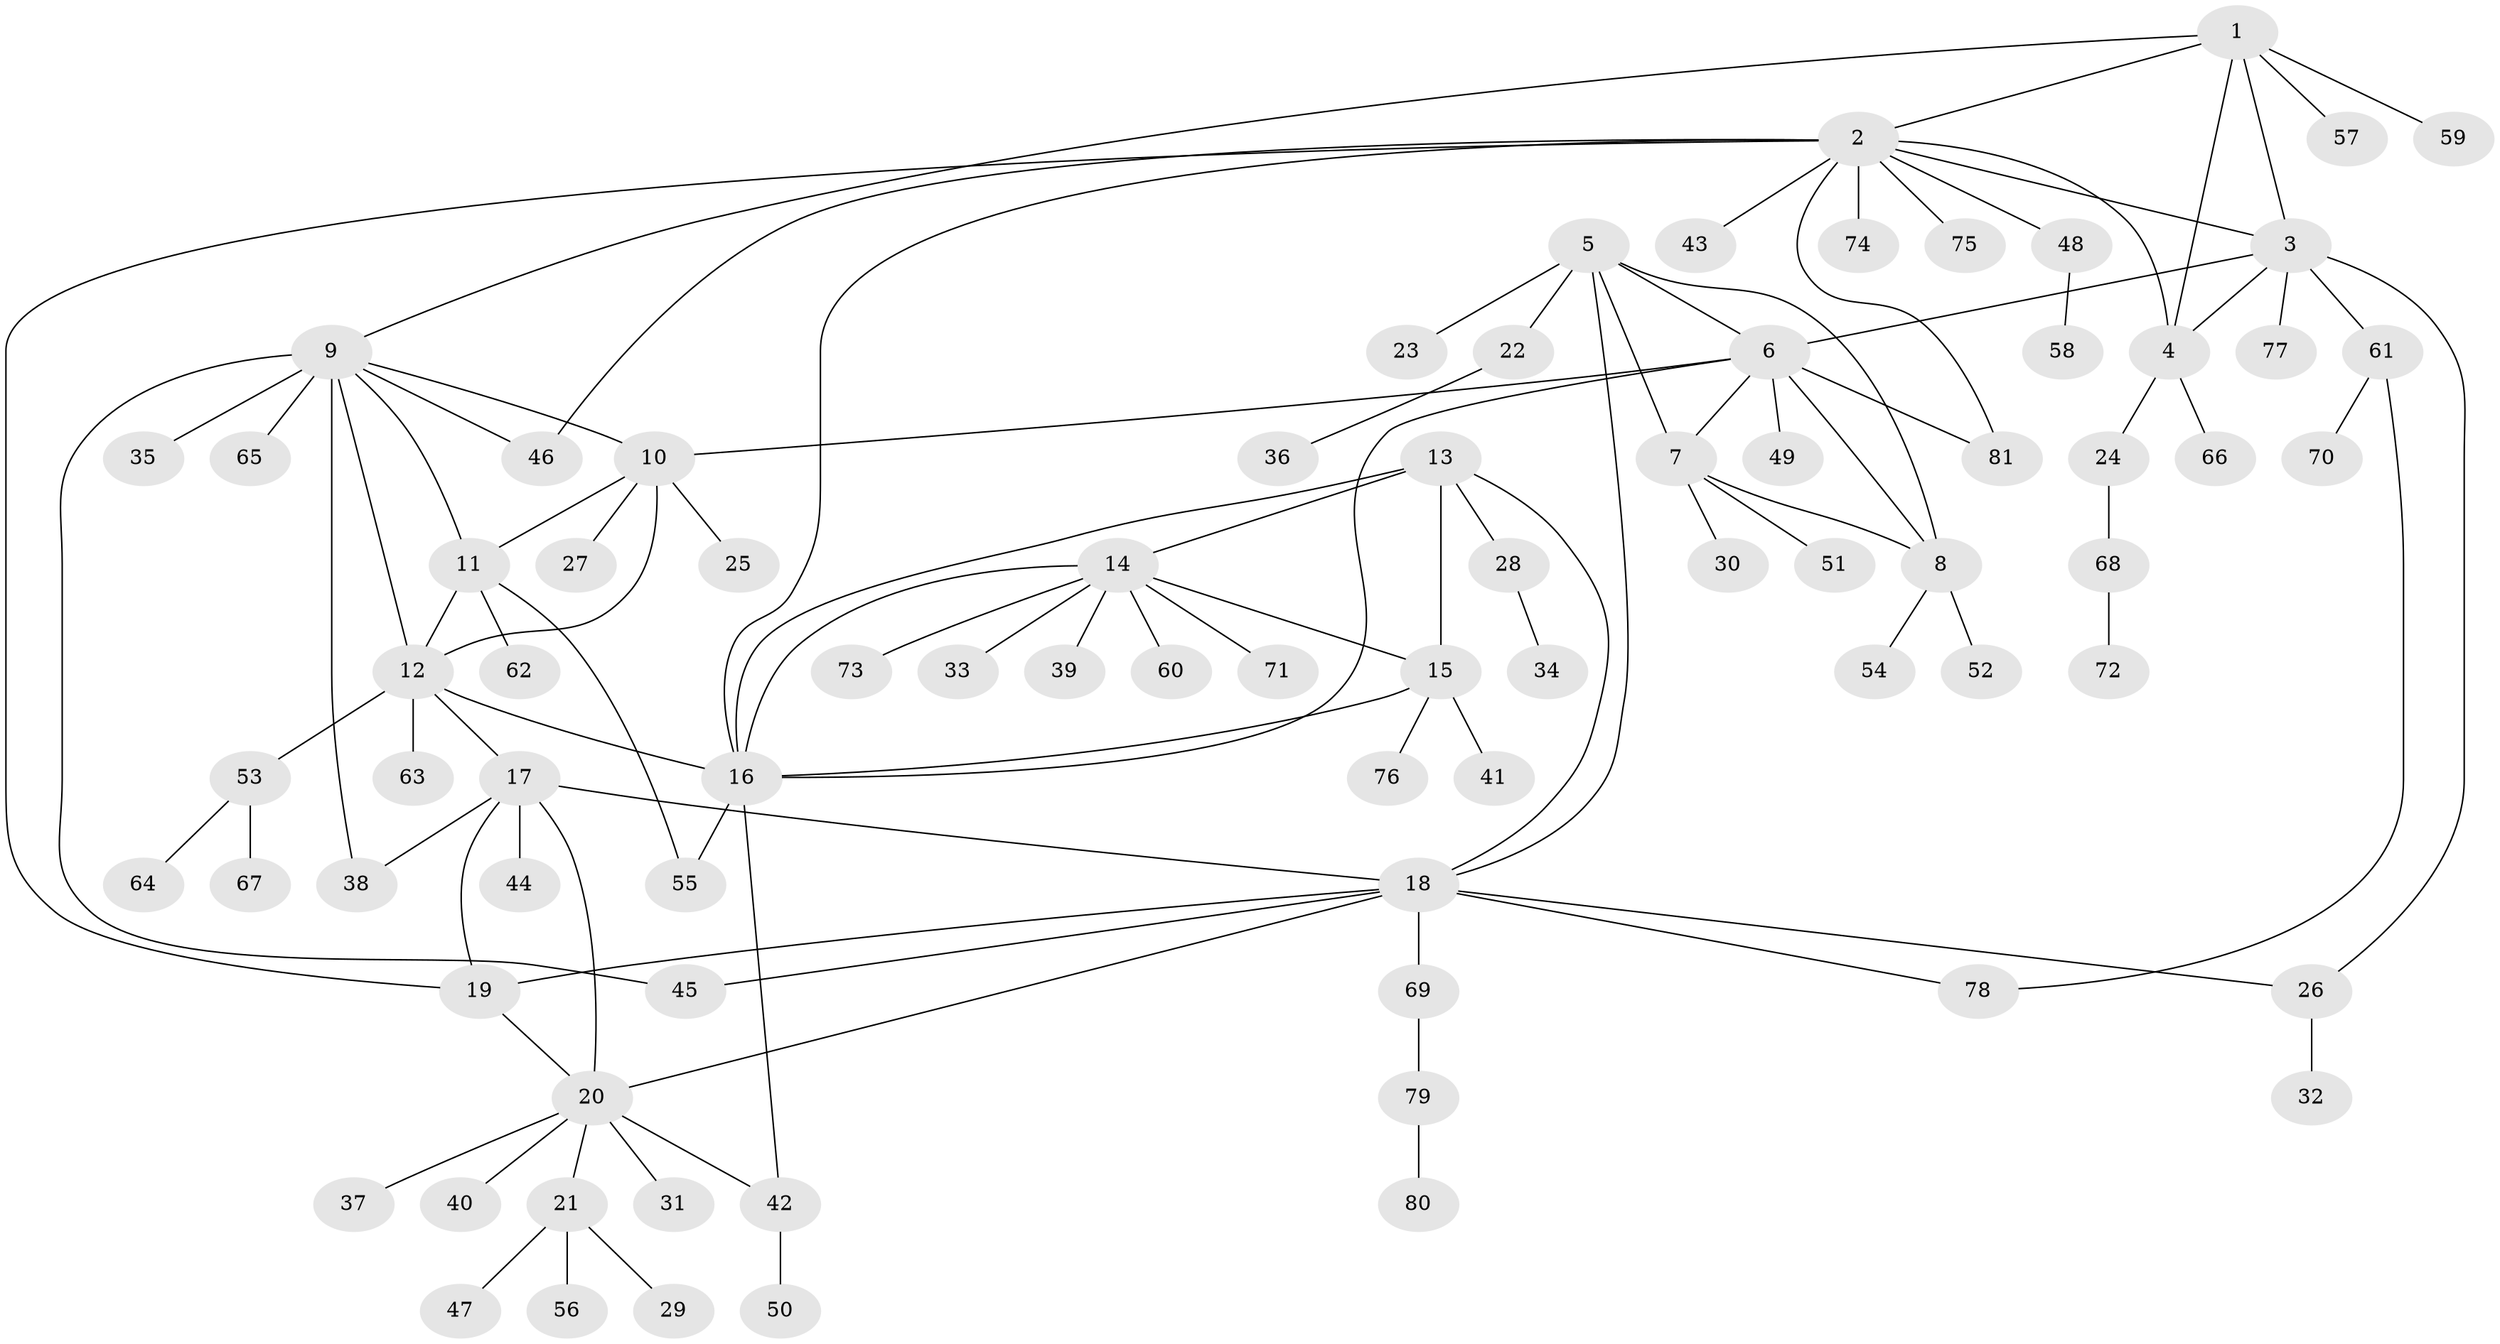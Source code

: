 // coarse degree distribution, {5: 0.05172413793103448, 10: 0.034482758620689655, 12: 0.034482758620689655, 4: 0.06896551724137931, 9: 0.034482758620689655, 6: 0.034482758620689655, 3: 0.05172413793103448, 1: 0.5517241379310345, 2: 0.13793103448275862}
// Generated by graph-tools (version 1.1) at 2025/42/03/06/25 10:42:10]
// undirected, 81 vertices, 109 edges
graph export_dot {
graph [start="1"]
  node [color=gray90,style=filled];
  1;
  2;
  3;
  4;
  5;
  6;
  7;
  8;
  9;
  10;
  11;
  12;
  13;
  14;
  15;
  16;
  17;
  18;
  19;
  20;
  21;
  22;
  23;
  24;
  25;
  26;
  27;
  28;
  29;
  30;
  31;
  32;
  33;
  34;
  35;
  36;
  37;
  38;
  39;
  40;
  41;
  42;
  43;
  44;
  45;
  46;
  47;
  48;
  49;
  50;
  51;
  52;
  53;
  54;
  55;
  56;
  57;
  58;
  59;
  60;
  61;
  62;
  63;
  64;
  65;
  66;
  67;
  68;
  69;
  70;
  71;
  72;
  73;
  74;
  75;
  76;
  77;
  78;
  79;
  80;
  81;
  1 -- 2;
  1 -- 3;
  1 -- 4;
  1 -- 9;
  1 -- 57;
  1 -- 59;
  2 -- 3;
  2 -- 4;
  2 -- 16;
  2 -- 19;
  2 -- 43;
  2 -- 46;
  2 -- 48;
  2 -- 74;
  2 -- 75;
  2 -- 81;
  3 -- 4;
  3 -- 6;
  3 -- 26;
  3 -- 61;
  3 -- 77;
  4 -- 24;
  4 -- 66;
  5 -- 6;
  5 -- 7;
  5 -- 8;
  5 -- 18;
  5 -- 22;
  5 -- 23;
  6 -- 7;
  6 -- 8;
  6 -- 10;
  6 -- 16;
  6 -- 49;
  6 -- 81;
  7 -- 8;
  7 -- 30;
  7 -- 51;
  8 -- 52;
  8 -- 54;
  9 -- 10;
  9 -- 11;
  9 -- 12;
  9 -- 35;
  9 -- 38;
  9 -- 45;
  9 -- 46;
  9 -- 65;
  10 -- 11;
  10 -- 12;
  10 -- 25;
  10 -- 27;
  11 -- 12;
  11 -- 55;
  11 -- 62;
  12 -- 16;
  12 -- 17;
  12 -- 53;
  12 -- 63;
  13 -- 14;
  13 -- 15;
  13 -- 16;
  13 -- 18;
  13 -- 28;
  14 -- 15;
  14 -- 16;
  14 -- 33;
  14 -- 39;
  14 -- 60;
  14 -- 71;
  14 -- 73;
  15 -- 16;
  15 -- 41;
  15 -- 76;
  16 -- 42;
  16 -- 55;
  17 -- 18;
  17 -- 19;
  17 -- 20;
  17 -- 38;
  17 -- 44;
  18 -- 19;
  18 -- 20;
  18 -- 26;
  18 -- 45;
  18 -- 69;
  18 -- 78;
  19 -- 20;
  20 -- 21;
  20 -- 31;
  20 -- 37;
  20 -- 40;
  20 -- 42;
  21 -- 29;
  21 -- 47;
  21 -- 56;
  22 -- 36;
  24 -- 68;
  26 -- 32;
  28 -- 34;
  42 -- 50;
  48 -- 58;
  53 -- 64;
  53 -- 67;
  61 -- 70;
  61 -- 78;
  68 -- 72;
  69 -- 79;
  79 -- 80;
}
